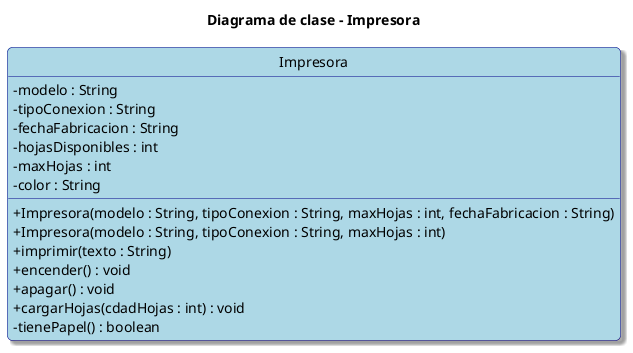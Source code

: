 @startuml
hide circle
skinparam classAttributeIconSize 0
skinparam backgroundColor White
skinparam RoundCorner 10
skinparam Shadowing true

skinparam class {
    ArrowColor DarkBlue
    BackgroundColor LightBlue
    BorderColor DarkBlue
}

skinparam note {
    BackgroundColor LightYellow
    BorderColor DarkBlue
}

title Diagrama de clase - Impresora

class Impresora {
    - modelo : String
    - tipoConexion : String
    - fechaFabricacion : String
    - hojasDisponibles : int
    - maxHojas : int
    - color : String
    + Impresora(modelo : String, tipoConexion : String, maxHojas : int, fechaFabricacion : String)
    + Impresora(modelo : String, tipoConexion : String, maxHojas : int)
    + imprimir(texto : String)
    + encender() : void
    + apagar() : void
    + cargarHojas(cdadHojas : int) : void
    - tienePapel() : boolean
}
@enduml